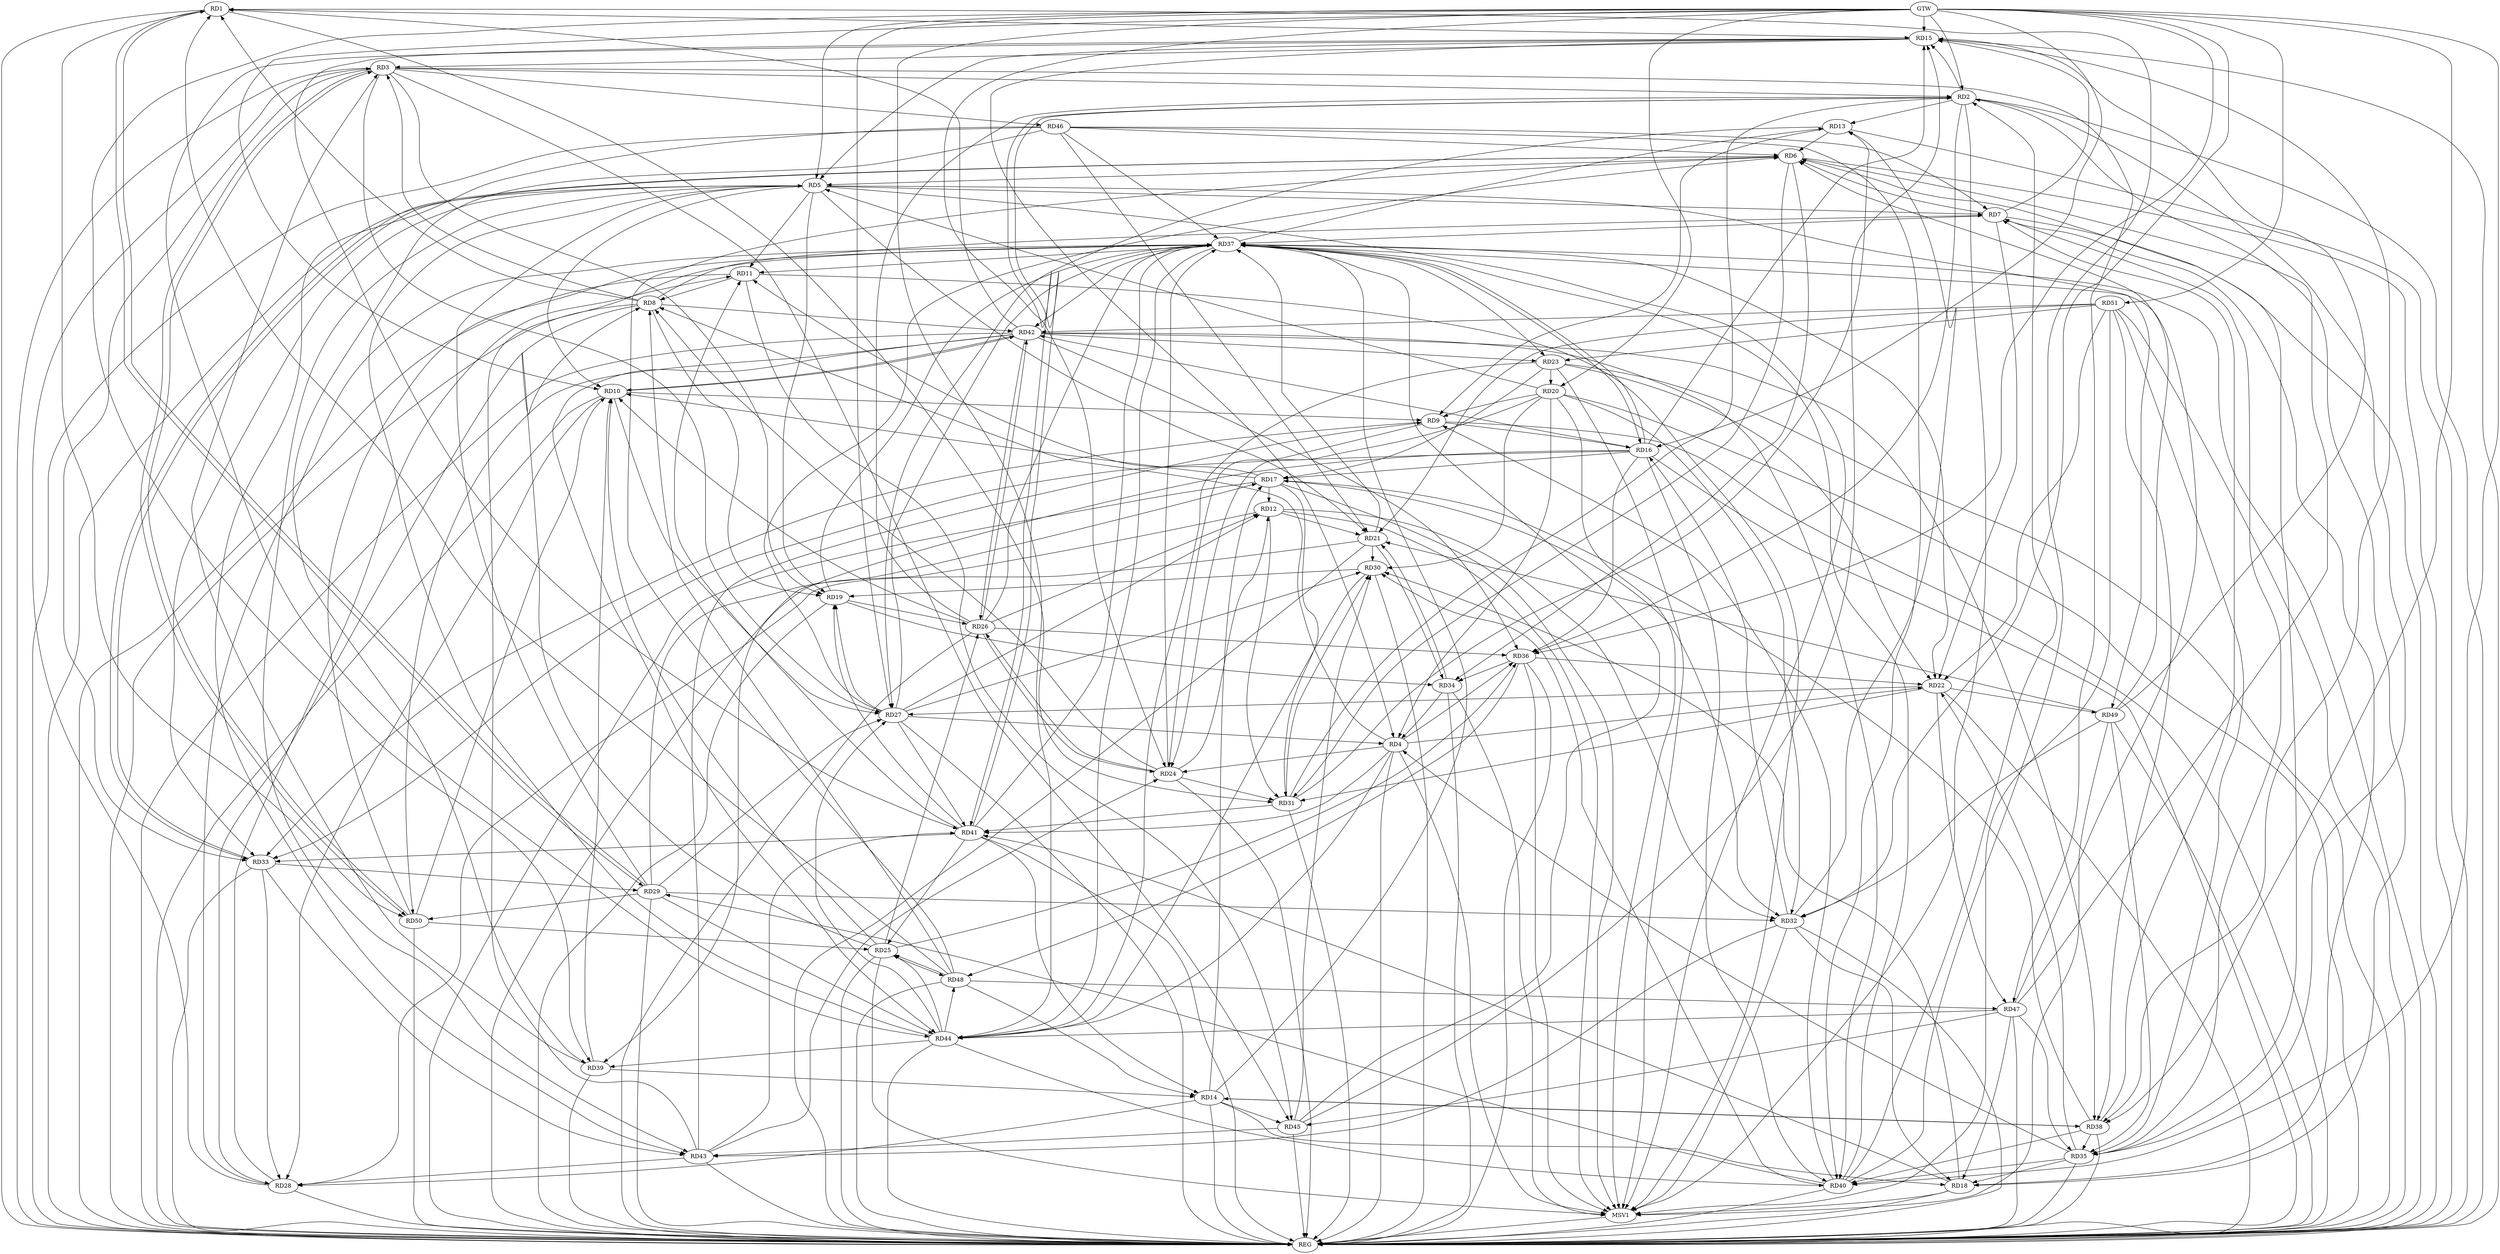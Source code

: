 strict digraph G {
  RD1 [ label="RD1" ];
  RD2 [ label="RD2" ];
  RD3 [ label="RD3" ];
  RD4 [ label="RD4" ];
  RD5 [ label="RD5" ];
  RD6 [ label="RD6" ];
  RD7 [ label="RD7" ];
  RD8 [ label="RD8" ];
  RD9 [ label="RD9" ];
  RD10 [ label="RD10" ];
  RD11 [ label="RD11" ];
  RD12 [ label="RD12" ];
  RD13 [ label="RD13" ];
  RD14 [ label="RD14" ];
  RD15 [ label="RD15" ];
  RD16 [ label="RD16" ];
  RD17 [ label="RD17" ];
  RD18 [ label="RD18" ];
  RD19 [ label="RD19" ];
  RD20 [ label="RD20" ];
  RD21 [ label="RD21" ];
  RD22 [ label="RD22" ];
  RD23 [ label="RD23" ];
  RD24 [ label="RD24" ];
  RD25 [ label="RD25" ];
  RD26 [ label="RD26" ];
  RD27 [ label="RD27" ];
  RD28 [ label="RD28" ];
  RD29 [ label="RD29" ];
  RD30 [ label="RD30" ];
  RD31 [ label="RD31" ];
  RD32 [ label="RD32" ];
  RD33 [ label="RD33" ];
  RD34 [ label="RD34" ];
  RD35 [ label="RD35" ];
  RD36 [ label="RD36" ];
  RD37 [ label="RD37" ];
  RD38 [ label="RD38" ];
  RD39 [ label="RD39" ];
  RD40 [ label="RD40" ];
  RD41 [ label="RD41" ];
  RD42 [ label="RD42" ];
  RD43 [ label="RD43" ];
  RD44 [ label="RD44" ];
  RD45 [ label="RD45" ];
  RD46 [ label="RD46" ];
  RD47 [ label="RD47" ];
  RD48 [ label="RD48" ];
  RD49 [ label="RD49" ];
  RD50 [ label="RD50" ];
  RD51 [ label="RD51" ];
  GTW [ label="GTW" ];
  REG [ label="REG" ];
  MSV1 [ label="MSV1" ];
  RD8 -> RD1;
  RD1 -> RD15;
  RD1 -> RD29;
  RD29 -> RD1;
  RD1 -> RD31;
  RD40 -> RD1;
  RD42 -> RD1;
  RD48 -> RD1;
  RD1 -> RD50;
  RD3 -> RD2;
  RD2 -> RD13;
  RD2 -> RD15;
  RD26 -> RD2;
  RD31 -> RD2;
  RD2 -> RD35;
  RD2 -> RD36;
  RD40 -> RD2;
  RD2 -> RD41;
  RD41 -> RD2;
  RD47 -> RD2;
  RD8 -> RD3;
  RD15 -> RD3;
  RD3 -> RD19;
  RD3 -> RD27;
  RD28 -> RD3;
  RD3 -> RD33;
  RD39 -> RD3;
  RD3 -> RD45;
  RD3 -> RD46;
  RD3 -> RD47;
  RD3 -> RD50;
  RD50 -> RD3;
  RD4 -> RD8;
  RD15 -> RD4;
  RD20 -> RD4;
  RD4 -> RD22;
  RD4 -> RD24;
  RD27 -> RD4;
  RD34 -> RD4;
  RD35 -> RD4;
  RD4 -> RD36;
  RD4 -> RD41;
  RD4 -> RD44;
  RD6 -> RD5;
  RD5 -> RD7;
  RD5 -> RD10;
  RD5 -> RD11;
  RD15 -> RD5;
  RD5 -> RD19;
  RD20 -> RD5;
  RD5 -> RD21;
  RD29 -> RD5;
  RD5 -> RD33;
  RD5 -> RD43;
  RD44 -> RD5;
  RD5 -> RD49;
  RD7 -> RD6;
  RD13 -> RD6;
  RD6 -> RD18;
  RD27 -> RD6;
  RD6 -> RD31;
  RD6 -> RD33;
  RD33 -> RD6;
  RD6 -> RD34;
  RD35 -> RD6;
  RD46 -> RD6;
  RD48 -> RD6;
  RD49 -> RD6;
  RD8 -> RD7;
  RD7 -> RD15;
  RD7 -> RD18;
  RD7 -> RD22;
  RD35 -> RD7;
  RD38 -> RD7;
  RD46 -> RD7;
  RD11 -> RD8;
  RD8 -> RD19;
  RD24 -> RD8;
  RD25 -> RD8;
  RD8 -> RD28;
  RD8 -> RD42;
  RD48 -> RD8;
  RD10 -> RD9;
  RD13 -> RD9;
  RD9 -> RD16;
  RD20 -> RD9;
  RD9 -> RD24;
  RD9 -> RD33;
  RD40 -> RD9;
  RD43 -> RD9;
  RD17 -> RD10;
  RD25 -> RD10;
  RD26 -> RD10;
  RD10 -> RD27;
  RD10 -> RD28;
  RD39 -> RD10;
  RD10 -> RD42;
  RD42 -> RD10;
  RD50 -> RD10;
  RD17 -> RD11;
  RD28 -> RD11;
  RD37 -> RD11;
  RD41 -> RD11;
  RD11 -> RD45;
  RD17 -> RD12;
  RD12 -> RD21;
  RD24 -> RD12;
  RD26 -> RD12;
  RD27 -> RD12;
  RD12 -> RD31;
  RD12 -> RD32;
  RD13 -> RD27;
  RD31 -> RD13;
  RD32 -> RD13;
  RD37 -> RD13;
  RD14 -> RD17;
  RD14 -> RD18;
  RD14 -> RD28;
  RD14 -> RD38;
  RD38 -> RD14;
  RD39 -> RD14;
  RD41 -> RD14;
  RD14 -> RD45;
  RD48 -> RD14;
  RD16 -> RD15;
  RD15 -> RD38;
  RD15 -> RD41;
  RD15 -> RD44;
  RD45 -> RD15;
  RD49 -> RD15;
  RD16 -> RD17;
  RD32 -> RD16;
  RD16 -> RD33;
  RD16 -> RD36;
  RD37 -> RD16;
  RD16 -> RD39;
  RD16 -> RD40;
  RD16 -> RD42;
  RD23 -> RD17;
  RD29 -> RD17;
  RD17 -> RD31;
  RD17 -> RD32;
  RD38 -> RD17;
  RD18 -> RD30;
  RD32 -> RD18;
  RD35 -> RD18;
  RD18 -> RD41;
  RD47 -> RD18;
  RD19 -> RD26;
  RD27 -> RD19;
  RD30 -> RD19;
  RD19 -> RD34;
  RD41 -> RD19;
  RD23 -> RD20;
  RD20 -> RD24;
  RD20 -> RD30;
  RD20 -> RD32;
  RD21 -> RD28;
  RD21 -> RD30;
  RD21 -> RD34;
  RD34 -> RD21;
  RD46 -> RD21;
  RD49 -> RD21;
  RD51 -> RD21;
  RD23 -> RD22;
  RD22 -> RD27;
  RD22 -> RD31;
  RD35 -> RD22;
  RD36 -> RD22;
  RD37 -> RD22;
  RD22 -> RD47;
  RD22 -> RD49;
  RD51 -> RD22;
  RD37 -> RD23;
  RD42 -> RD23;
  RD23 -> RD44;
  RD51 -> RD23;
  RD24 -> RD26;
  RD26 -> RD24;
  RD24 -> RD31;
  RD43 -> RD24;
  RD25 -> RD26;
  RD25 -> RD36;
  RD41 -> RD25;
  RD44 -> RD25;
  RD25 -> RD48;
  RD48 -> RD25;
  RD50 -> RD25;
  RD26 -> RD36;
  RD26 -> RD42;
  RD42 -> RD26;
  RD29 -> RD27;
  RD27 -> RD30;
  RD27 -> RD41;
  RD44 -> RD27;
  RD33 -> RD28;
  RD43 -> RD28;
  RD29 -> RD32;
  RD33 -> RD29;
  RD40 -> RD29;
  RD29 -> RD44;
  RD29 -> RD50;
  RD31 -> RD30;
  RD40 -> RD30;
  RD30 -> RD44;
  RD45 -> RD30;
  RD31 -> RD41;
  RD32 -> RD43;
  RD49 -> RD32;
  RD41 -> RD33;
  RD33 -> RD43;
  RD36 -> RD34;
  RD38 -> RD35;
  RD35 -> RD40;
  RD47 -> RD35;
  RD49 -> RD35;
  RD51 -> RD35;
  RD42 -> RD36;
  RD36 -> RD48;
  RD37 -> RD42;
  RD37 -> RD44;
  RD38 -> RD40;
  RD42 -> RD38;
  RD51 -> RD38;
  RD44 -> RD39;
  RD46 -> RD39;
  RD42 -> RD40;
  RD44 -> RD40;
  RD46 -> RD40;
  RD43 -> RD41;
  RD42 -> RD44;
  RD42 -> RD50;
  RD51 -> RD42;
  RD45 -> RD43;
  RD46 -> RD43;
  RD47 -> RD44;
  RD44 -> RD48;
  RD47 -> RD45;
  RD48 -> RD47;
  GTW -> RD2;
  GTW -> RD39;
  GTW -> RD5;
  GTW -> RD27;
  GTW -> RD20;
  GTW -> RD24;
  GTW -> RD32;
  GTW -> RD44;
  GTW -> RD16;
  GTW -> RD10;
  GTW -> RD38;
  GTW -> RD36;
  GTW -> RD51;
  GTW -> RD40;
  GTW -> RD15;
  RD1 -> REG;
  RD2 -> REG;
  RD3 -> REG;
  RD4 -> REG;
  RD5 -> REG;
  RD6 -> REG;
  RD7 -> REG;
  RD8 -> REG;
  RD9 -> REG;
  RD10 -> REG;
  RD11 -> REG;
  RD12 -> REG;
  RD13 -> REG;
  RD14 -> REG;
  RD15 -> REG;
  RD16 -> REG;
  RD17 -> REG;
  RD18 -> REG;
  RD19 -> REG;
  RD20 -> REG;
  RD21 -> REG;
  RD22 -> REG;
  RD23 -> REG;
  RD24 -> REG;
  RD25 -> REG;
  RD26 -> REG;
  RD27 -> REG;
  RD28 -> REG;
  RD29 -> REG;
  RD30 -> REG;
  RD31 -> REG;
  RD32 -> REG;
  RD33 -> REG;
  RD34 -> REG;
  RD35 -> REG;
  RD36 -> REG;
  RD37 -> REG;
  RD38 -> REG;
  RD39 -> REG;
  RD40 -> REG;
  RD41 -> REG;
  RD42 -> REG;
  RD43 -> REG;
  RD44 -> REG;
  RD45 -> REG;
  RD46 -> REG;
  RD47 -> REG;
  RD48 -> REG;
  RD49 -> REG;
  RD50 -> REG;
  RD51 -> REG;
  RD16 -> RD37;
  RD28 -> RD37;
  RD7 -> RD37;
  RD27 -> RD37;
  RD50 -> RD37;
  RD21 -> RD37;
  RD43 -> RD37;
  RD45 -> RD37;
  RD46 -> RD37;
  RD26 -> RD37;
  RD40 -> RD37;
  RD14 -> RD37;
  RD41 -> RD37;
  RD24 -> RD37;
  RD47 -> RD37;
  RD19 -> RD37;
  RD2 -> MSV1;
  RD4 -> MSV1;
  RD5 -> MSV1;
  RD11 -> MSV1;
  RD12 -> MSV1;
  RD17 -> MSV1;
  RD18 -> MSV1;
  RD20 -> MSV1;
  RD23 -> MSV1;
  RD25 -> MSV1;
  RD32 -> MSV1;
  RD36 -> MSV1;
  RD51 -> MSV1;
  RD49 -> MSV1;
  RD34 -> MSV1;
  MSV1 -> REG;
}

